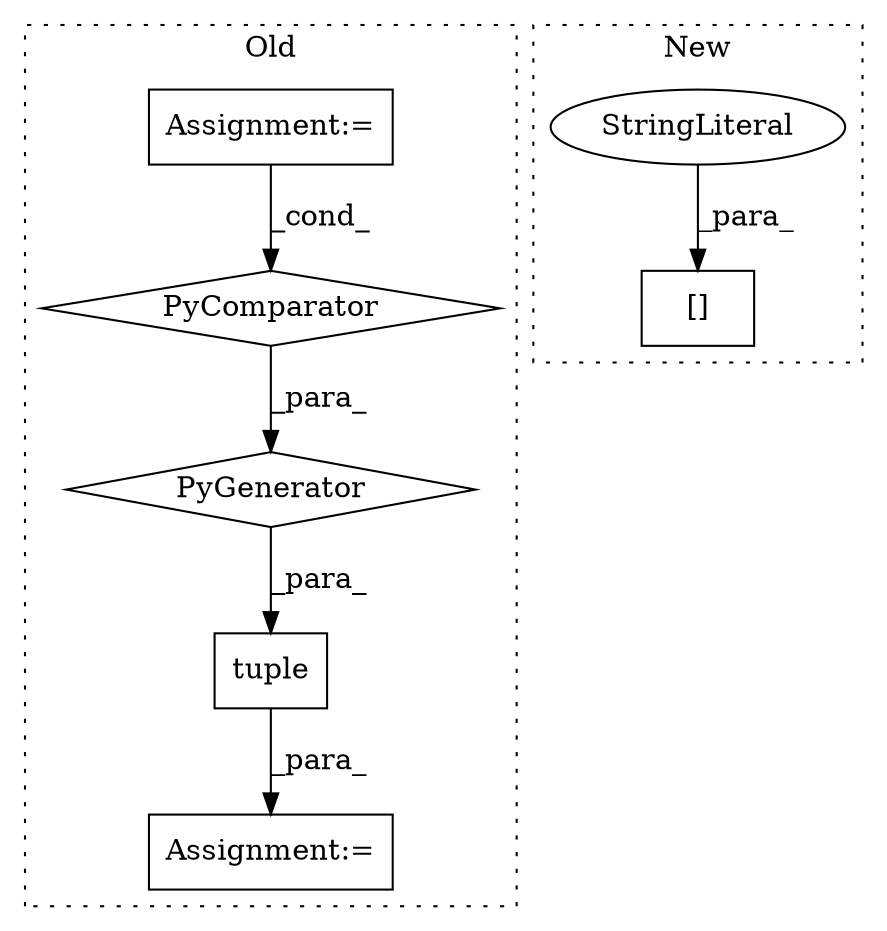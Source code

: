 digraph G {
subgraph cluster0 {
1 [label="PyComparator" a="113" s="506" l="24" shape="diamond"];
3 [label="Assignment:=" a="7" s="506" l="24" shape="box"];
5 [label="Assignment:=" a="7" s="312" l="1" shape="box"];
6 [label="tuple" a="32" s="313,536" l="15,-3" shape="box"];
7 [label="PyGenerator" a="107" s="328" l="208" shape="diamond"];
label = "Old";
style="dotted";
}
subgraph cluster1 {
2 [label="[]" a="2" s="937,952" l="9,1" shape="box"];
4 [label="StringLiteral" a="45" s="946" l="6" shape="ellipse"];
label = "New";
style="dotted";
}
1 -> 7 [label="_para_"];
3 -> 1 [label="_cond_"];
4 -> 2 [label="_para_"];
6 -> 5 [label="_para_"];
7 -> 6 [label="_para_"];
}